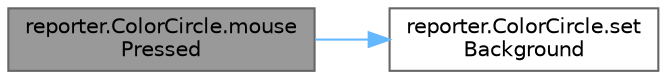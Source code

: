 digraph "reporter.ColorCircle.mousePressed"
{
 // LATEX_PDF_SIZE
  bgcolor="transparent";
  edge [fontname=Helvetica,fontsize=10,labelfontname=Helvetica,labelfontsize=10];
  node [fontname=Helvetica,fontsize=10,shape=box,height=0.2,width=0.4];
  rankdir="LR";
  Node1 [id="Node000001",label="reporter.ColorCircle.mouse\lPressed",height=0.2,width=0.4,color="gray40", fillcolor="grey60", style="filled", fontcolor="black",tooltip=" "];
  Node1 -> Node2 [id="edge1_Node000001_Node000002",color="steelblue1",style="solid",tooltip=" "];
  Node2 [id="Node000002",label="reporter.ColorCircle.set\lBackground",height=0.2,width=0.4,color="grey40", fillcolor="white", style="filled",URL="$classreporter_1_1_color_circle.html#a7083f3273268cecb1d655c6b2c71f42b",tooltip=" "];
}
